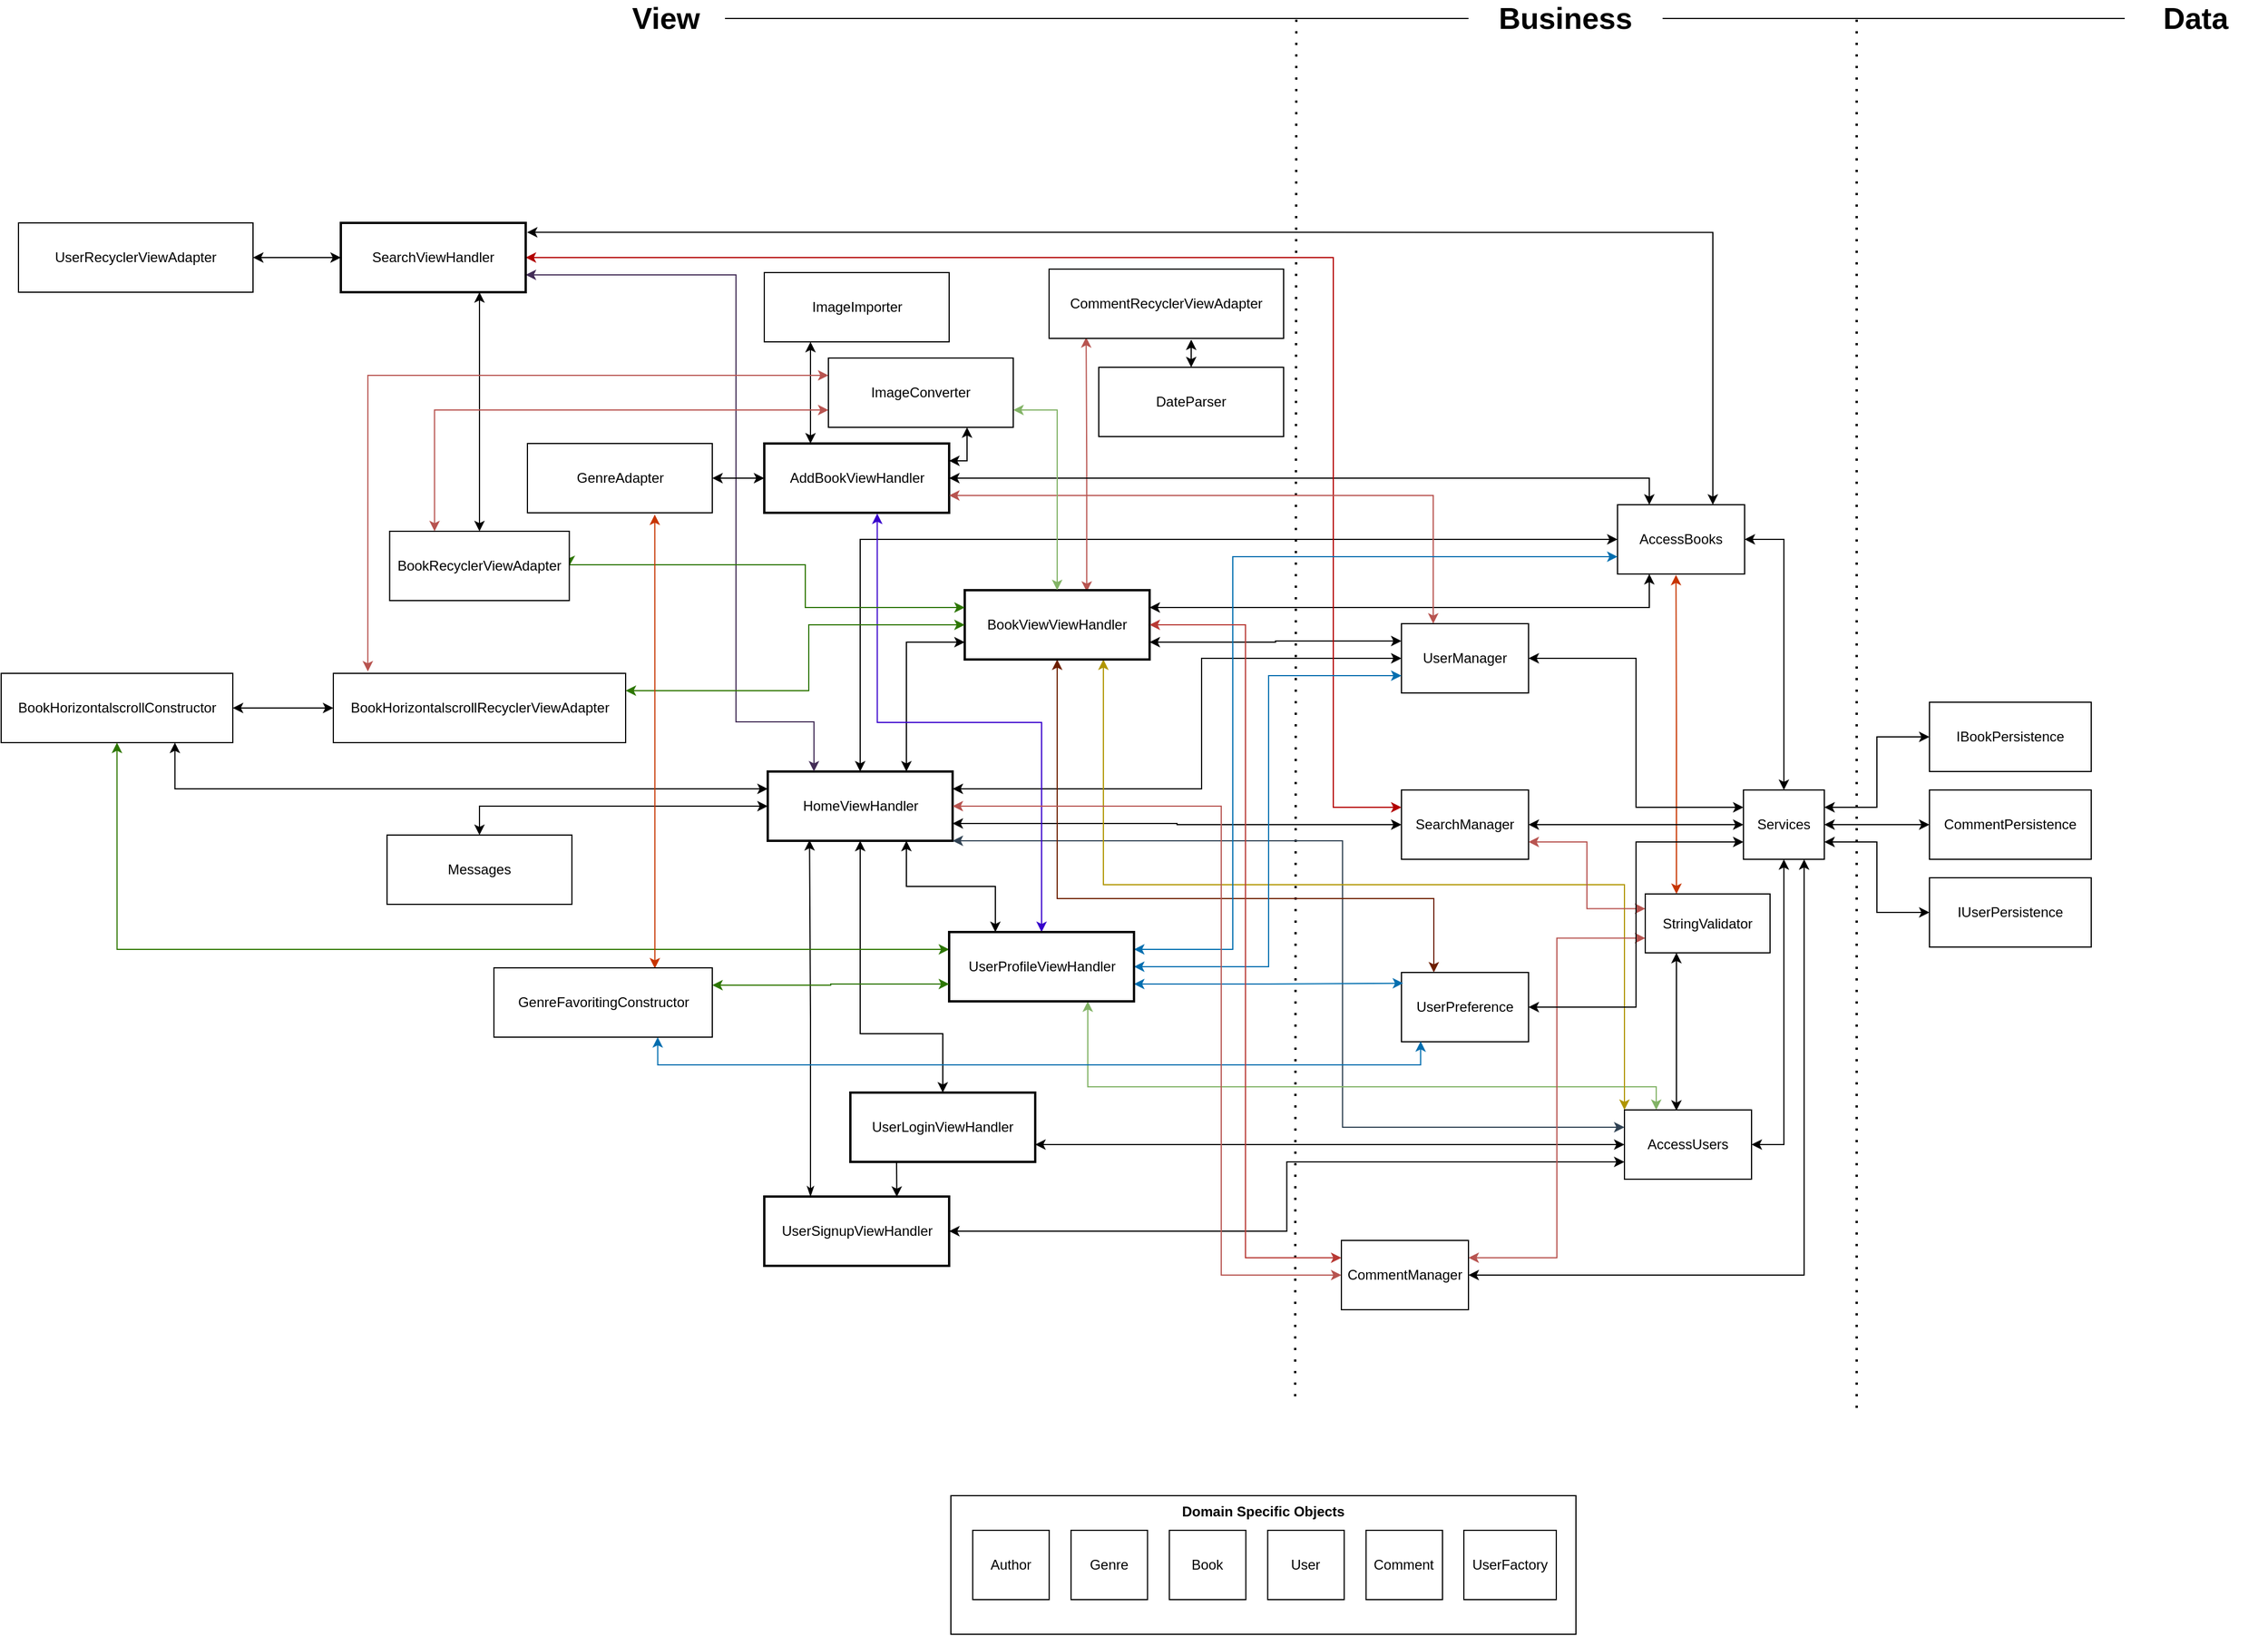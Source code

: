 <mxfile version="21.6.2" type="device">
  <diagram id="MqIDgQ8NCpXh_L1OJI1m" name="Page-1">
    <mxGraphModel dx="3015" dy="1645" grid="0" gridSize="10" guides="1" tooltips="1" connect="1" arrows="1" fold="1" page="1" pageScale="1" pageWidth="3300" pageHeight="4681" background="none" math="0" shadow="0">
      <root>
        <mxCell id="0" />
        <mxCell id="1" parent="0" />
        <mxCell id="lbsOg9TOPEjz5k66pyR5-1" value="" style="endArrow=none;dashed=1;html=1;strokeWidth=2;rounded=0;labelBackgroundColor=none;fontColor=default;dashPattern=1 4;" parent="1" edge="1">
          <mxGeometry width="50" height="50" relative="1" as="geometry">
            <mxPoint x="1192" y="1360" as="sourcePoint" />
            <mxPoint x="1193" y="166" as="targetPoint" />
          </mxGeometry>
        </mxCell>
        <mxCell id="qiq6CrHxDsBAC2VZvAe1-58" style="edgeStyle=orthogonalEdgeStyle;rounded=0;orthogonalLoop=1;jettySize=auto;html=1;exitX=1;exitY=0.25;exitDx=0;exitDy=0;entryX=0;entryY=0.5;entryDx=0;entryDy=0;startArrow=classic;startFill=1;" parent="1" source="JZSk8jQxbUaECGtO6Gmx-1" target="qiq6CrHxDsBAC2VZvAe1-27" edge="1">
          <mxGeometry relative="1" as="geometry">
            <Array as="points">
              <mxPoint x="1111" y="834" />
              <mxPoint x="1111" y="721" />
            </Array>
          </mxGeometry>
        </mxCell>
        <mxCell id="qiq6CrHxDsBAC2VZvAe1-64" style="edgeStyle=orthogonalEdgeStyle;rounded=0;orthogonalLoop=1;jettySize=auto;html=1;exitX=0.5;exitY=0;exitDx=0;exitDy=0;entryX=0;entryY=0.5;entryDx=0;entryDy=0;startArrow=classic;startFill=1;" parent="1" source="JZSk8jQxbUaECGtO6Gmx-1" target="lbsOg9TOPEjz5k66pyR5-4" edge="1">
          <mxGeometry relative="1" as="geometry" />
        </mxCell>
        <mxCell id="qiq6CrHxDsBAC2VZvAe1-69" style="edgeStyle=orthogonalEdgeStyle;rounded=0;orthogonalLoop=1;jettySize=auto;html=1;exitX=0.75;exitY=0;exitDx=0;exitDy=0;entryX=0;entryY=0.75;entryDx=0;entryDy=0;startArrow=classic;startFill=1;" parent="1" source="JZSk8jQxbUaECGtO6Gmx-1" target="lbsOg9TOPEjz5k66pyR5-38" edge="1">
          <mxGeometry relative="1" as="geometry" />
        </mxCell>
        <mxCell id="jj_-XdIDsMKRuKRaVy7d-7" style="edgeStyle=orthogonalEdgeStyle;rounded=0;orthogonalLoop=1;jettySize=auto;html=1;exitX=1;exitY=0.75;exitDx=0;exitDy=0;entryX=0;entryY=0.5;entryDx=0;entryDy=0;startArrow=classic;startFill=1;" parent="1" source="JZSk8jQxbUaECGtO6Gmx-1" target="jj_-XdIDsMKRuKRaVy7d-1" edge="1">
          <mxGeometry relative="1" as="geometry" />
        </mxCell>
        <mxCell id="Imgvfcl8-ob0l2D36YO_-25" style="edgeStyle=orthogonalEdgeStyle;rounded=0;orthogonalLoop=1;jettySize=auto;html=1;exitX=0.75;exitY=1;exitDx=0;exitDy=0;entryX=0.25;entryY=0;entryDx=0;entryDy=0;startArrow=classic;startFill=1;" parent="1" source="JZSk8jQxbUaECGtO6Gmx-1" target="qiq6CrHxDsBAC2VZvAe1-53" edge="1">
          <mxGeometry relative="1" as="geometry" />
        </mxCell>
        <mxCell id="JZSk8jQxbUaECGtO6Gmx-1" value="HomeViewHandler" style="rounded=0;whiteSpace=wrap;html=1;labelBackgroundColor=none;strokeWidth=2;" parent="1" vertex="1">
          <mxGeometry x="735.5" y="819" width="160" height="60" as="geometry" />
        </mxCell>
        <mxCell id="qiq6CrHxDsBAC2VZvAe1-44" style="edgeStyle=orthogonalEdgeStyle;rounded=0;orthogonalLoop=1;jettySize=auto;html=1;exitX=1;exitY=0.5;exitDx=0;exitDy=0;entryX=0;entryY=0.75;entryDx=0;entryDy=0;startArrow=classic;startFill=1;" parent="1" source="JZSk8jQxbUaECGtO6Gmx-2" target="lbsOg9TOPEjz5k66pyR5-3" edge="1">
          <mxGeometry relative="1" as="geometry" />
        </mxCell>
        <mxCell id="Imgvfcl8-ob0l2D36YO_-23" style="edgeStyle=orthogonalEdgeStyle;rounded=0;orthogonalLoop=1;jettySize=auto;html=1;exitX=0.25;exitY=0;exitDx=0;exitDy=0;entryX=0.226;entryY=0.99;entryDx=0;entryDy=0;entryPerimeter=0;startArrow=classicThin;startFill=1;" parent="1" source="JZSk8jQxbUaECGtO6Gmx-2" target="JZSk8jQxbUaECGtO6Gmx-1" edge="1">
          <mxGeometry relative="1" as="geometry" />
        </mxCell>
        <mxCell id="JZSk8jQxbUaECGtO6Gmx-2" value="UserSignupViewHandler" style="rounded=0;whiteSpace=wrap;html=1;labelBackgroundColor=none;strokeWidth=2;" parent="1" vertex="1">
          <mxGeometry x="732.5" y="1187" width="160" height="60" as="geometry" />
        </mxCell>
        <mxCell id="qiq6CrHxDsBAC2VZvAe1-49" style="edgeStyle=orthogonalEdgeStyle;rounded=0;orthogonalLoop=1;jettySize=auto;html=1;exitX=1;exitY=1;exitDx=0;exitDy=0;entryX=0;entryY=0.25;entryDx=0;entryDy=0;startArrow=classic;startFill=1;fillColor=#647687;strokeColor=#314354;" parent="1" source="JZSk8jQxbUaECGtO6Gmx-1" target="lbsOg9TOPEjz5k66pyR5-3" edge="1">
          <mxGeometry relative="1" as="geometry">
            <Array as="points">
              <mxPoint x="1233" y="879" />
              <mxPoint x="1233" y="1127" />
            </Array>
          </mxGeometry>
        </mxCell>
        <mxCell id="Imgvfcl8-ob0l2D36YO_-21" style="edgeStyle=orthogonalEdgeStyle;rounded=0;orthogonalLoop=1;jettySize=auto;html=1;exitX=0.25;exitY=1;exitDx=0;exitDy=0;entryX=0.717;entryY=0.004;entryDx=0;entryDy=0;entryPerimeter=0;" parent="1" source="JZSk8jQxbUaECGtO6Gmx-3" target="JZSk8jQxbUaECGtO6Gmx-2" edge="1">
          <mxGeometry relative="1" as="geometry" />
        </mxCell>
        <mxCell id="JZSk8jQxbUaECGtO6Gmx-3" value="UserLoginViewHandler" style="rounded=0;whiteSpace=wrap;html=1;labelBackgroundColor=none;strokeWidth=2;" parent="1" vertex="1">
          <mxGeometry x="807" y="1097" width="160" height="60" as="geometry" />
        </mxCell>
        <mxCell id="qiq6CrHxDsBAC2VZvAe1-3" style="edgeStyle=orthogonalEdgeStyle;rounded=0;orthogonalLoop=1;jettySize=auto;html=1;exitX=1;exitY=0.25;exitDx=0;exitDy=0;entryX=0;entryY=0.5;entryDx=0;entryDy=0;startArrow=classic;startFill=1;" parent="1" source="lbsOg9TOPEjz5k66pyR5-2" target="hhIshcvXvBTVs5BKzne--1" edge="1">
          <mxGeometry relative="1" as="geometry" />
        </mxCell>
        <mxCell id="qiq6CrHxDsBAC2VZvAe1-5" style="edgeStyle=orthogonalEdgeStyle;rounded=0;orthogonalLoop=1;jettySize=auto;html=1;exitX=1;exitY=0.75;exitDx=0;exitDy=0;entryX=0;entryY=0.5;entryDx=0;entryDy=0;startArrow=classic;startFill=1;" parent="1" source="lbsOg9TOPEjz5k66pyR5-2" target="qiq6CrHxDsBAC2VZvAe1-1" edge="1">
          <mxGeometry relative="1" as="geometry" />
        </mxCell>
        <mxCell id="qiq6CrHxDsBAC2VZvAe1-38" style="edgeStyle=orthogonalEdgeStyle;rounded=0;orthogonalLoop=1;jettySize=auto;html=1;exitX=0.5;exitY=0;exitDx=0;exitDy=0;entryX=1;entryY=0.5;entryDx=0;entryDy=0;startArrow=classic;startFill=1;" parent="1" source="lbsOg9TOPEjz5k66pyR5-2" target="lbsOg9TOPEjz5k66pyR5-4" edge="1">
          <mxGeometry relative="1" as="geometry" />
        </mxCell>
        <mxCell id="lbsOg9TOPEjz5k66pyR5-2" value="Services" style="rounded=0;whiteSpace=wrap;html=1;labelBackgroundColor=none;" parent="1" vertex="1">
          <mxGeometry x="1580" y="835" width="70" height="60" as="geometry" />
        </mxCell>
        <mxCell id="lbsOg9TOPEjz5k66pyR5-35" style="edgeStyle=orthogonalEdgeStyle;rounded=0;orthogonalLoop=1;jettySize=auto;html=1;exitX=1;exitY=0.5;exitDx=0;exitDy=0;entryX=0.5;entryY=1;entryDx=0;entryDy=0;startArrow=classic;startFill=1;labelBackgroundColor=none;fontColor=default;" parent="1" source="lbsOg9TOPEjz5k66pyR5-3" target="lbsOg9TOPEjz5k66pyR5-2" edge="1">
          <mxGeometry relative="1" as="geometry" />
        </mxCell>
        <mxCell id="o9zMVmGils4QyCJftg3V-24" style="edgeStyle=orthogonalEdgeStyle;rounded=0;orthogonalLoop=1;jettySize=auto;html=1;exitX=0.25;exitY=0;exitDx=0;exitDy=0;entryX=0.75;entryY=1;entryDx=0;entryDy=0;startArrow=classic;startFill=1;fillColor=#d5e8d4;gradientColor=#97d077;strokeColor=#82b366;" edge="1" parent="1" source="lbsOg9TOPEjz5k66pyR5-3" target="qiq6CrHxDsBAC2VZvAe1-53">
          <mxGeometry relative="1" as="geometry">
            <Array as="points">
              <mxPoint x="1505" y="1092" />
              <mxPoint x="1013" y="1092" />
            </Array>
          </mxGeometry>
        </mxCell>
        <mxCell id="o9zMVmGils4QyCJftg3V-25" style="edgeStyle=orthogonalEdgeStyle;rounded=0;orthogonalLoop=1;jettySize=auto;html=1;exitX=0;exitY=0.5;exitDx=0;exitDy=0;entryX=1;entryY=0.75;entryDx=0;entryDy=0;startArrow=classic;startFill=1;" edge="1" parent="1" source="lbsOg9TOPEjz5k66pyR5-3" target="JZSk8jQxbUaECGtO6Gmx-3">
          <mxGeometry relative="1" as="geometry" />
        </mxCell>
        <mxCell id="o9zMVmGils4QyCJftg3V-26" style="edgeStyle=orthogonalEdgeStyle;rounded=0;orthogonalLoop=1;jettySize=auto;html=1;exitX=0;exitY=0;exitDx=0;exitDy=0;entryX=0.75;entryY=1;entryDx=0;entryDy=0;startArrow=classic;startFill=1;fillColor=#e3c800;strokeColor=#B09500;" edge="1" parent="1" source="lbsOg9TOPEjz5k66pyR5-3" target="lbsOg9TOPEjz5k66pyR5-38">
          <mxGeometry relative="1" as="geometry" />
        </mxCell>
        <mxCell id="lbsOg9TOPEjz5k66pyR5-3" value="AccessUsers" style="rounded=0;whiteSpace=wrap;html=1;labelBackgroundColor=none;" parent="1" vertex="1">
          <mxGeometry x="1477" y="1112" width="110" height="60" as="geometry" />
        </mxCell>
        <mxCell id="lbsOg9TOPEjz5k66pyR5-4" value="AccessBooks" style="rounded=0;whiteSpace=wrap;html=1;labelBackgroundColor=none;" parent="1" vertex="1">
          <mxGeometry x="1471" y="588" width="110" height="60" as="geometry" />
        </mxCell>
        <mxCell id="lbsOg9TOPEjz5k66pyR5-5" value="" style="endArrow=none;dashed=1;html=1;strokeWidth=2;rounded=0;labelBackgroundColor=none;fontColor=default;dashPattern=1 4;" parent="1" edge="1">
          <mxGeometry width="50" height="50" relative="1" as="geometry">
            <mxPoint x="1678" y="1370" as="sourcePoint" />
            <mxPoint x="1678" y="164" as="targetPoint" />
          </mxGeometry>
        </mxCell>
        <mxCell id="lbsOg9TOPEjz5k66pyR5-27" value="View" style="text;html=1;strokeColor=none;fillColor=none;align=center;verticalAlign=middle;whiteSpace=wrap;rounded=0;fontStyle=1;labelBackgroundColor=none;fontSize=26;" parent="1" vertex="1">
          <mxGeometry x="595.5" y="152" width="103" height="30" as="geometry" />
        </mxCell>
        <mxCell id="Imgvfcl8-ob0l2D36YO_-30" style="edgeStyle=orthogonalEdgeStyle;rounded=0;orthogonalLoop=1;jettySize=auto;html=1;exitX=0;exitY=0.5;exitDx=0;exitDy=0;entryX=1;entryY=0.5;entryDx=0;entryDy=0;endArrow=none;endFill=0;" parent="1" source="lbsOg9TOPEjz5k66pyR5-28" target="lbsOg9TOPEjz5k66pyR5-27" edge="1">
          <mxGeometry relative="1" as="geometry" />
        </mxCell>
        <mxCell id="Imgvfcl8-ob0l2D36YO_-31" style="edgeStyle=orthogonalEdgeStyle;rounded=0;orthogonalLoop=1;jettySize=auto;html=1;exitX=1;exitY=0.5;exitDx=0;exitDy=0;entryX=0;entryY=0.5;entryDx=0;entryDy=0;endArrow=none;endFill=0;" parent="1" source="lbsOg9TOPEjz5k66pyR5-28" target="lbsOg9TOPEjz5k66pyR5-29" edge="1">
          <mxGeometry relative="1" as="geometry" />
        </mxCell>
        <mxCell id="lbsOg9TOPEjz5k66pyR5-28" value="&lt;div style=&quot;font-size: 26px;&quot;&gt;Business&lt;/div&gt;" style="text;html=1;strokeColor=none;fillColor=none;align=center;verticalAlign=middle;whiteSpace=wrap;rounded=0;fontStyle=1;labelBackgroundColor=none;fontSize=26;" parent="1" vertex="1">
          <mxGeometry x="1342" y="152" width="168" height="30" as="geometry" />
        </mxCell>
        <mxCell id="lbsOg9TOPEjz5k66pyR5-29" value="&lt;div style=&quot;font-size: 26px;&quot;&gt;Data&lt;/div&gt;" style="text;html=1;strokeColor=none;fillColor=none;align=center;verticalAlign=middle;whiteSpace=wrap;rounded=0;fontStyle=1;labelBackgroundColor=none;fontSize=26;" parent="1" vertex="1">
          <mxGeometry x="1910" y="152" width="123" height="30" as="geometry" />
        </mxCell>
        <mxCell id="qiq6CrHxDsBAC2VZvAe1-60" style="edgeStyle=orthogonalEdgeStyle;rounded=0;orthogonalLoop=1;jettySize=auto;html=1;exitX=1;exitY=0.25;exitDx=0;exitDy=0;entryX=0.25;entryY=1;entryDx=0;entryDy=0;startArrow=classic;startFill=1;" parent="1" source="lbsOg9TOPEjz5k66pyR5-38" target="lbsOg9TOPEjz5k66pyR5-4" edge="1">
          <mxGeometry relative="1" as="geometry" />
        </mxCell>
        <mxCell id="jj_-XdIDsMKRuKRaVy7d-2" style="edgeStyle=orthogonalEdgeStyle;rounded=0;orthogonalLoop=1;jettySize=auto;html=1;exitX=1;exitY=0.75;exitDx=0;exitDy=0;entryX=0;entryY=0.25;entryDx=0;entryDy=0;startArrow=classic;startFill=1;" parent="1" source="lbsOg9TOPEjz5k66pyR5-38" target="qiq6CrHxDsBAC2VZvAe1-27" edge="1">
          <mxGeometry relative="1" as="geometry" />
        </mxCell>
        <mxCell id="Imgvfcl8-ob0l2D36YO_-16" style="edgeStyle=orthogonalEdgeStyle;rounded=0;orthogonalLoop=1;jettySize=auto;html=1;exitX=0.5;exitY=1;exitDx=0;exitDy=0;startArrow=classic;startFill=1;fillColor=#a0522d;strokeColor=#6D1F00;entryX=0.25;entryY=0;entryDx=0;entryDy=0;" parent="1" source="lbsOg9TOPEjz5k66pyR5-38" target="qiq6CrHxDsBAC2VZvAe1-12" edge="1">
          <mxGeometry relative="1" as="geometry">
            <mxPoint x="1372" y="961" as="targetPoint" />
            <Array as="points">
              <mxPoint x="986" y="929" />
              <mxPoint x="1312" y="929" />
              <mxPoint x="1312" y="993" />
            </Array>
          </mxGeometry>
        </mxCell>
        <mxCell id="o9zMVmGils4QyCJftg3V-18" style="edgeStyle=orthogonalEdgeStyle;rounded=0;orthogonalLoop=1;jettySize=auto;html=1;entryX=0.158;entryY=0.983;entryDx=0;entryDy=0;entryPerimeter=0;exitX=0.66;exitY=0.022;exitDx=0;exitDy=0;exitPerimeter=0;startArrow=classic;startFill=1;fillColor=#f8cecc;gradientColor=#ea6b66;strokeColor=#b85450;" edge="1" parent="1" source="lbsOg9TOPEjz5k66pyR5-38" target="o9zMVmGils4QyCJftg3V-11">
          <mxGeometry relative="1" as="geometry">
            <mxPoint x="1014" y="660" as="sourcePoint" />
          </mxGeometry>
        </mxCell>
        <mxCell id="lbsOg9TOPEjz5k66pyR5-38" value="&lt;div&gt;BookViewViewHandler&lt;/div&gt;" style="rounded=0;whiteSpace=wrap;html=1;labelBackgroundColor=none;strokeWidth=2;" parent="1" vertex="1">
          <mxGeometry x="906" y="662" width="160" height="60" as="geometry" />
        </mxCell>
        <mxCell id="tTDyOO91odfqqvDkpYd4-8" value="" style="endArrow=classic;startArrow=classic;html=1;rounded=0;entryX=0.5;entryY=1;entryDx=0;entryDy=0;labelBackgroundColor=none;fontColor=default;exitX=0.5;exitY=0;exitDx=0;exitDy=0;edgeStyle=orthogonalEdgeStyle;" parent="1" source="JZSk8jQxbUaECGtO6Gmx-3" target="JZSk8jQxbUaECGtO6Gmx-1" edge="1">
          <mxGeometry width="50" height="50" relative="1" as="geometry">
            <mxPoint x="814.5" y="886" as="sourcePoint" />
            <mxPoint x="864.5" y="836" as="targetPoint" />
            <Array as="points">
              <mxPoint x="887" y="1046" />
              <mxPoint x="816" y="1046" />
            </Array>
          </mxGeometry>
        </mxCell>
        <mxCell id="WUn-hIbL3q6zuQ2q0h_r-3" style="edgeStyle=orthogonalEdgeStyle;rounded=0;orthogonalLoop=1;jettySize=auto;html=1;exitX=0.25;exitY=1;exitDx=0;exitDy=0;entryX=0.409;entryY=0.011;entryDx=0;entryDy=0;entryPerimeter=0;startArrow=classic;startFill=1;" parent="1" source="4mLXpMZkuNNXfdG0PMZd-1" target="lbsOg9TOPEjz5k66pyR5-3" edge="1">
          <mxGeometry relative="1" as="geometry" />
        </mxCell>
        <mxCell id="WUn-hIbL3q6zuQ2q0h_r-4" style="edgeStyle=orthogonalEdgeStyle;rounded=0;orthogonalLoop=1;jettySize=auto;html=1;exitX=0.25;exitY=0;exitDx=0;exitDy=0;entryX=0.46;entryY=1.012;entryDx=0;entryDy=0;entryPerimeter=0;startArrow=classic;startFill=1;fillColor=#fa6800;strokeColor=#C73500;" parent="1" source="4mLXpMZkuNNXfdG0PMZd-1" target="lbsOg9TOPEjz5k66pyR5-4" edge="1">
          <mxGeometry relative="1" as="geometry" />
        </mxCell>
        <mxCell id="o9zMVmGils4QyCJftg3V-19" style="edgeStyle=orthogonalEdgeStyle;rounded=0;orthogonalLoop=1;jettySize=auto;html=1;exitX=0;exitY=0.75;exitDx=0;exitDy=0;entryX=1;entryY=0.25;entryDx=0;entryDy=0;fillColor=#f8cecc;gradientColor=#ea6b66;strokeColor=#b85450;startArrow=classic;startFill=1;" edge="1" parent="1" source="4mLXpMZkuNNXfdG0PMZd-1" target="o9zMVmGils4QyCJftg3V-1">
          <mxGeometry relative="1" as="geometry" />
        </mxCell>
        <mxCell id="o9zMVmGils4QyCJftg3V-20" style="edgeStyle=orthogonalEdgeStyle;rounded=0;orthogonalLoop=1;jettySize=auto;html=1;exitX=0;exitY=0.25;exitDx=0;exitDy=0;entryX=1;entryY=0.75;entryDx=0;entryDy=0;fillColor=#f8cecc;gradientColor=#ea6b66;strokeColor=#b85450;startArrow=classic;startFill=1;" edge="1" parent="1" source="4mLXpMZkuNNXfdG0PMZd-1" target="jj_-XdIDsMKRuKRaVy7d-1">
          <mxGeometry relative="1" as="geometry" />
        </mxCell>
        <mxCell id="4mLXpMZkuNNXfdG0PMZd-1" value="StringValidator" style="rounded=0;whiteSpace=wrap;html=1;" parent="1" vertex="1">
          <mxGeometry x="1495" y="925" width="108" height="51" as="geometry" />
        </mxCell>
        <mxCell id="hhIshcvXvBTVs5BKzne--1" value="IBookPersistence" style="rounded=0;whiteSpace=wrap;html=1;labelBackgroundColor=none;" parent="1" vertex="1">
          <mxGeometry x="1741" y="759" width="140" height="60" as="geometry" />
        </mxCell>
        <mxCell id="qiq6CrHxDsBAC2VZvAe1-1" value="IUserPersistence" style="rounded=0;whiteSpace=wrap;html=1;labelBackgroundColor=none;" parent="1" vertex="1">
          <mxGeometry x="1741" y="911" width="140" height="60" as="geometry" />
        </mxCell>
        <mxCell id="qiq6CrHxDsBAC2VZvAe1-14" style="edgeStyle=orthogonalEdgeStyle;rounded=0;orthogonalLoop=1;jettySize=auto;html=1;exitX=1;exitY=0.5;exitDx=0;exitDy=0;entryX=0;entryY=0.75;entryDx=0;entryDy=0;startArrow=classic;startFill=1;" parent="1" source="qiq6CrHxDsBAC2VZvAe1-12" target="lbsOg9TOPEjz5k66pyR5-2" edge="1">
          <mxGeometry relative="1" as="geometry" />
        </mxCell>
        <mxCell id="qiq6CrHxDsBAC2VZvAe1-12" value="UserPreference" style="rounded=0;whiteSpace=wrap;html=1;labelBackgroundColor=none;" parent="1" vertex="1">
          <mxGeometry x="1284" y="993" width="110" height="60" as="geometry" />
        </mxCell>
        <mxCell id="qiq6CrHxDsBAC2VZvAe1-54" style="edgeStyle=orthogonalEdgeStyle;rounded=0;orthogonalLoop=1;jettySize=auto;html=1;exitX=1;exitY=0.5;exitDx=0;exitDy=0;entryX=0.25;entryY=0;entryDx=0;entryDy=0;startArrow=classic;startFill=1;" parent="1" source="qiq6CrHxDsBAC2VZvAe1-18" target="lbsOg9TOPEjz5k66pyR5-4" edge="1">
          <mxGeometry relative="1" as="geometry" />
        </mxCell>
        <mxCell id="Imgvfcl8-ob0l2D36YO_-26" style="edgeStyle=orthogonalEdgeStyle;rounded=0;orthogonalLoop=1;jettySize=auto;html=1;exitX=0.611;exitY=1.011;exitDx=0;exitDy=0;entryX=0.5;entryY=0;entryDx=0;entryDy=0;fillColor=#6a00ff;strokeColor=#3700CC;startArrow=classic;startFill=1;exitPerimeter=0;" parent="1" source="qiq6CrHxDsBAC2VZvAe1-18" target="qiq6CrHxDsBAC2VZvAe1-53" edge="1">
          <mxGeometry relative="1" as="geometry" />
        </mxCell>
        <mxCell id="qiq6CrHxDsBAC2VZvAe1-18" value="AddBookViewHandler" style="rounded=0;whiteSpace=wrap;html=1;labelBackgroundColor=none;strokeWidth=2;" parent="1" vertex="1">
          <mxGeometry x="732.5" y="535" width="160" height="60" as="geometry" />
        </mxCell>
        <mxCell id="jj_-XdIDsMKRuKRaVy7d-8" style="edgeStyle=orthogonalEdgeStyle;rounded=0;orthogonalLoop=1;jettySize=auto;html=1;exitX=1.007;exitY=0.136;exitDx=0;exitDy=0;entryX=0.75;entryY=0;entryDx=0;entryDy=0;startArrow=classic;startFill=1;exitPerimeter=0;" parent="1" source="qiq6CrHxDsBAC2VZvAe1-23" target="lbsOg9TOPEjz5k66pyR5-4" edge="1">
          <mxGeometry relative="1" as="geometry" />
        </mxCell>
        <mxCell id="jj_-XdIDsMKRuKRaVy7d-28" style="edgeStyle=orthogonalEdgeStyle;rounded=0;orthogonalLoop=1;jettySize=auto;html=1;exitX=0.75;exitY=1;exitDx=0;exitDy=0;entryX=0.5;entryY=0;entryDx=0;entryDy=0;startArrow=classic;startFill=1;" parent="1" source="qiq6CrHxDsBAC2VZvAe1-23" target="jj_-XdIDsMKRuKRaVy7d-15" edge="1">
          <mxGeometry relative="1" as="geometry" />
        </mxCell>
        <mxCell id="Imgvfcl8-ob0l2D36YO_-18" style="edgeStyle=orthogonalEdgeStyle;rounded=0;orthogonalLoop=1;jettySize=auto;html=1;exitX=1;exitY=0.5;exitDx=0;exitDy=0;fillColor=#e51400;strokeColor=#B20000;startArrow=classic;startFill=1;entryX=0;entryY=0.25;entryDx=0;entryDy=0;" parent="1" source="qiq6CrHxDsBAC2VZvAe1-23" target="jj_-XdIDsMKRuKRaVy7d-1" edge="1">
          <mxGeometry relative="1" as="geometry">
            <mxPoint x="1336" y="800" as="targetPoint" />
            <Array as="points">
              <mxPoint x="1225" y="374" />
              <mxPoint x="1225" y="850" />
            </Array>
          </mxGeometry>
        </mxCell>
        <mxCell id="Imgvfcl8-ob0l2D36YO_-24" style="edgeStyle=orthogonalEdgeStyle;rounded=0;orthogonalLoop=1;jettySize=auto;html=1;exitX=1;exitY=0.75;exitDx=0;exitDy=0;entryX=0.25;entryY=0;entryDx=0;entryDy=0;fillColor=#76608a;strokeColor=#432D57;startArrow=classic;startFill=1;" parent="1" source="qiq6CrHxDsBAC2VZvAe1-23" target="JZSk8jQxbUaECGtO6Gmx-1" edge="1">
          <mxGeometry relative="1" as="geometry">
            <Array as="points">
              <mxPoint x="708" y="389" />
              <mxPoint x="708" y="776" />
              <mxPoint x="776" y="776" />
            </Array>
          </mxGeometry>
        </mxCell>
        <mxCell id="qiq6CrHxDsBAC2VZvAe1-23" value="SearchViewHandler" style="rounded=0;whiteSpace=wrap;html=1;labelBackgroundColor=none;strokeWidth=2;" parent="1" vertex="1">
          <mxGeometry x="366" y="344" width="160" height="60" as="geometry" />
        </mxCell>
        <mxCell id="qiq6CrHxDsBAC2VZvAe1-37" style="edgeStyle=orthogonalEdgeStyle;rounded=0;orthogonalLoop=1;jettySize=auto;html=1;exitX=1;exitY=0.5;exitDx=0;exitDy=0;entryX=0;entryY=0.25;entryDx=0;entryDy=0;startArrow=classic;startFill=1;" parent="1" source="qiq6CrHxDsBAC2VZvAe1-27" target="lbsOg9TOPEjz5k66pyR5-2" edge="1">
          <mxGeometry relative="1" as="geometry" />
        </mxCell>
        <mxCell id="o9zMVmGils4QyCJftg3V-21" style="edgeStyle=orthogonalEdgeStyle;rounded=0;orthogonalLoop=1;jettySize=auto;html=1;exitX=0.25;exitY=0;exitDx=0;exitDy=0;entryX=1;entryY=0.75;entryDx=0;entryDy=0;startArrow=classic;startFill=1;fillColor=#f8cecc;gradientColor=#ea6b66;strokeColor=#b85450;" edge="1" parent="1" source="qiq6CrHxDsBAC2VZvAe1-27" target="qiq6CrHxDsBAC2VZvAe1-18">
          <mxGeometry relative="1" as="geometry" />
        </mxCell>
        <mxCell id="qiq6CrHxDsBAC2VZvAe1-27" value="UserManager" style="rounded=0;whiteSpace=wrap;html=1;labelBackgroundColor=none;" parent="1" vertex="1">
          <mxGeometry x="1284" y="691" width="110" height="60" as="geometry" />
        </mxCell>
        <mxCell id="jj_-XdIDsMKRuKRaVy7d-31" style="edgeStyle=orthogonalEdgeStyle;rounded=0;orthogonalLoop=1;jettySize=auto;html=1;exitX=1;exitY=0.25;exitDx=0;exitDy=0;entryX=0;entryY=0.75;entryDx=0;entryDy=0;fillColor=#1ba1e2;strokeColor=#006EAF;startArrow=classic;startFill=1;" parent="1" source="qiq6CrHxDsBAC2VZvAe1-53" target="lbsOg9TOPEjz5k66pyR5-4" edge="1">
          <mxGeometry relative="1" as="geometry">
            <Array as="points">
              <mxPoint x="1138" y="973" />
              <mxPoint x="1138" y="633" />
            </Array>
          </mxGeometry>
        </mxCell>
        <mxCell id="jj_-XdIDsMKRuKRaVy7d-33" style="edgeStyle=orthogonalEdgeStyle;rounded=0;orthogonalLoop=1;jettySize=auto;html=1;exitX=1;exitY=0.5;exitDx=0;exitDy=0;entryX=0;entryY=0.75;entryDx=0;entryDy=0;fillColor=#1ba1e2;strokeColor=#006EAF;startArrow=classic;startFill=1;" parent="1" source="qiq6CrHxDsBAC2VZvAe1-53" target="qiq6CrHxDsBAC2VZvAe1-27" edge="1">
          <mxGeometry relative="1" as="geometry">
            <Array as="points">
              <mxPoint x="1169" y="988" />
              <mxPoint x="1169" y="736" />
            </Array>
          </mxGeometry>
        </mxCell>
        <mxCell id="jj_-XdIDsMKRuKRaVy7d-34" style="edgeStyle=orthogonalEdgeStyle;rounded=0;orthogonalLoop=1;jettySize=auto;html=1;exitX=1;exitY=0.75;exitDx=0;exitDy=0;entryX=0.013;entryY=0.155;entryDx=0;entryDy=0;fillColor=#1ba1e2;strokeColor=#006EAF;startArrow=classic;startFill=1;entryPerimeter=0;" parent="1" source="qiq6CrHxDsBAC2VZvAe1-53" target="qiq6CrHxDsBAC2VZvAe1-12" edge="1">
          <mxGeometry relative="1" as="geometry" />
        </mxCell>
        <mxCell id="jj_-XdIDsMKRuKRaVy7d-38" style="edgeStyle=orthogonalEdgeStyle;rounded=0;orthogonalLoop=1;jettySize=auto;html=1;exitX=0;exitY=0.25;exitDx=0;exitDy=0;entryX=0.5;entryY=1;entryDx=0;entryDy=0;startArrow=classic;startFill=1;fillColor=#60a917;strokeColor=#2D7600;" parent="1" source="qiq6CrHxDsBAC2VZvAe1-53" target="jj_-XdIDsMKRuKRaVy7d-9" edge="1">
          <mxGeometry relative="1" as="geometry" />
        </mxCell>
        <mxCell id="qiq6CrHxDsBAC2VZvAe1-53" value="&lt;div&gt;UserProfileViewHandler&lt;/div&gt;" style="rounded=0;whiteSpace=wrap;html=1;labelBackgroundColor=none;strokeWidth=2;" parent="1" vertex="1">
          <mxGeometry x="892.5" y="958" width="160" height="60" as="geometry" />
        </mxCell>
        <mxCell id="jj_-XdIDsMKRuKRaVy7d-3" style="edgeStyle=orthogonalEdgeStyle;rounded=0;orthogonalLoop=1;jettySize=auto;html=1;exitX=1;exitY=0.5;exitDx=0;exitDy=0;entryX=0;entryY=0.5;entryDx=0;entryDy=0;startArrow=classic;startFill=1;" parent="1" source="jj_-XdIDsMKRuKRaVy7d-1" target="lbsOg9TOPEjz5k66pyR5-2" edge="1">
          <mxGeometry relative="1" as="geometry" />
        </mxCell>
        <mxCell id="jj_-XdIDsMKRuKRaVy7d-1" value="SearchManager" style="rounded=0;whiteSpace=wrap;html=1;labelBackgroundColor=none;" parent="1" vertex="1">
          <mxGeometry x="1284" y="835" width="110" height="60" as="geometry" />
        </mxCell>
        <mxCell id="jj_-XdIDsMKRuKRaVy7d-24" style="edgeStyle=orthogonalEdgeStyle;rounded=0;orthogonalLoop=1;jettySize=auto;html=1;exitX=1;exitY=0.5;exitDx=0;exitDy=0;entryX=0;entryY=0.5;entryDx=0;entryDy=0;startArrow=classic;startFill=1;" parent="1" source="jj_-XdIDsMKRuKRaVy7d-9" target="jj_-XdIDsMKRuKRaVy7d-14" edge="1">
          <mxGeometry relative="1" as="geometry" />
        </mxCell>
        <mxCell id="jj_-XdIDsMKRuKRaVy7d-25" style="edgeStyle=orthogonalEdgeStyle;rounded=0;orthogonalLoop=1;jettySize=auto;html=1;exitX=0.75;exitY=1;exitDx=0;exitDy=0;entryX=0;entryY=0.25;entryDx=0;entryDy=0;startArrow=classic;startFill=1;" parent="1" source="jj_-XdIDsMKRuKRaVy7d-9" target="JZSk8jQxbUaECGtO6Gmx-1" edge="1">
          <mxGeometry relative="1" as="geometry" />
        </mxCell>
        <mxCell id="jj_-XdIDsMKRuKRaVy7d-9" value="BookHorizontalscrollConstructor" style="rounded=0;whiteSpace=wrap;html=1;labelBackgroundColor=none;" parent="1" vertex="1">
          <mxGeometry x="72" y="734" width="200.5" height="60" as="geometry" />
        </mxCell>
        <mxCell id="Imgvfcl8-ob0l2D36YO_-10" style="edgeStyle=orthogonalEdgeStyle;rounded=0;orthogonalLoop=1;jettySize=auto;html=1;exitX=0.25;exitY=1;exitDx=0;exitDy=0;entryX=0.25;entryY=0;entryDx=0;entryDy=0;startArrow=classic;startFill=1;" parent="1" source="jj_-XdIDsMKRuKRaVy7d-11" target="qiq6CrHxDsBAC2VZvAe1-18" edge="1">
          <mxGeometry relative="1" as="geometry" />
        </mxCell>
        <mxCell id="jj_-XdIDsMKRuKRaVy7d-11" value="&lt;div&gt;ImageImporter&lt;/div&gt;" style="rounded=0;whiteSpace=wrap;html=1;labelBackgroundColor=none;" parent="1" vertex="1">
          <mxGeometry x="732.5" y="387" width="160" height="60" as="geometry" />
        </mxCell>
        <mxCell id="jj_-XdIDsMKRuKRaVy7d-27" style="edgeStyle=orthogonalEdgeStyle;rounded=0;orthogonalLoop=1;jettySize=auto;html=1;exitX=0.5;exitY=0;exitDx=0;exitDy=0;entryX=0;entryY=0.5;entryDx=0;entryDy=0;startArrow=classic;startFill=1;" parent="1" source="jj_-XdIDsMKRuKRaVy7d-12" target="JZSk8jQxbUaECGtO6Gmx-1" edge="1">
          <mxGeometry relative="1" as="geometry" />
        </mxCell>
        <mxCell id="jj_-XdIDsMKRuKRaVy7d-12" value="&lt;div&gt;Messages&lt;/div&gt;" style="rounded=0;whiteSpace=wrap;html=1;labelBackgroundColor=none;" parent="1" vertex="1">
          <mxGeometry x="406" y="874" width="160" height="60" as="geometry" />
        </mxCell>
        <mxCell id="Imgvfcl8-ob0l2D36YO_-4" style="edgeStyle=orthogonalEdgeStyle;rounded=0;orthogonalLoop=1;jettySize=auto;html=1;exitX=1;exitY=0.5;exitDx=0;exitDy=0;entryX=0;entryY=0.5;entryDx=0;entryDy=0;startArrow=classic;startFill=1;" parent="1" source="jj_-XdIDsMKRuKRaVy7d-13" target="qiq6CrHxDsBAC2VZvAe1-18" edge="1">
          <mxGeometry relative="1" as="geometry" />
        </mxCell>
        <mxCell id="jj_-XdIDsMKRuKRaVy7d-13" value="&lt;div&gt;GenreAdapter&lt;/div&gt;" style="rounded=0;whiteSpace=wrap;html=1;labelBackgroundColor=none;" parent="1" vertex="1">
          <mxGeometry x="527.5" y="535" width="160" height="60" as="geometry" />
        </mxCell>
        <mxCell id="jj_-XdIDsMKRuKRaVy7d-18" style="edgeStyle=orthogonalEdgeStyle;rounded=0;orthogonalLoop=1;jettySize=auto;html=1;exitX=1;exitY=0.25;exitDx=0;exitDy=0;entryX=0;entryY=0.5;entryDx=0;entryDy=0;startArrow=classic;startFill=1;fillColor=#60a917;strokeColor=#2D7600;" parent="1" source="jj_-XdIDsMKRuKRaVy7d-14" target="lbsOg9TOPEjz5k66pyR5-38" edge="1">
          <mxGeometry relative="1" as="geometry">
            <Array as="points">
              <mxPoint x="771" y="749" />
              <mxPoint x="771" y="692" />
            </Array>
          </mxGeometry>
        </mxCell>
        <mxCell id="jj_-XdIDsMKRuKRaVy7d-14" value="BookHorizontalscrollRecyclerViewAdapter" style="rounded=0;whiteSpace=wrap;html=1;labelBackgroundColor=none;" parent="1" vertex="1">
          <mxGeometry x="359.5" y="734" width="253" height="60" as="geometry" />
        </mxCell>
        <mxCell id="jj_-XdIDsMKRuKRaVy7d-19" style="edgeStyle=orthogonalEdgeStyle;rounded=0;orthogonalLoop=1;jettySize=auto;html=1;entryX=0;entryY=0.25;entryDx=0;entryDy=0;startArrow=classic;startFill=1;fillColor=#60a917;strokeColor=#2D7600;exitX=1;exitY=0.5;exitDx=0;exitDy=0;" parent="1" source="jj_-XdIDsMKRuKRaVy7d-15" target="lbsOg9TOPEjz5k66pyR5-38" edge="1">
          <mxGeometry relative="1" as="geometry">
            <mxPoint x="784.846" y="639.923" as="targetPoint" />
            <Array as="points">
              <mxPoint x="768" y="640" />
              <mxPoint x="768" y="677" />
            </Array>
            <mxPoint x="578" y="640" as="sourcePoint" />
          </mxGeometry>
        </mxCell>
        <mxCell id="jj_-XdIDsMKRuKRaVy7d-15" value="&lt;div&gt;BookRecyclerViewAdapter&lt;/div&gt;" style="rounded=0;whiteSpace=wrap;html=1;labelBackgroundColor=none;" parent="1" vertex="1">
          <mxGeometry x="408.25" y="611" width="155.5" height="60" as="geometry" />
        </mxCell>
        <mxCell id="jj_-XdIDsMKRuKRaVy7d-39" style="edgeStyle=orthogonalEdgeStyle;rounded=0;orthogonalLoop=1;jettySize=auto;html=1;exitX=1;exitY=0.25;exitDx=0;exitDy=0;entryX=0;entryY=0.75;entryDx=0;entryDy=0;startArrow=classic;startFill=1;fillColor=#60a917;strokeColor=#2D7600;" parent="1" source="jj_-XdIDsMKRuKRaVy7d-36" target="qiq6CrHxDsBAC2VZvAe1-53" edge="1">
          <mxGeometry relative="1" as="geometry" />
        </mxCell>
        <mxCell id="jj_-XdIDsMKRuKRaVy7d-42" style="edgeStyle=orthogonalEdgeStyle;rounded=0;orthogonalLoop=1;jettySize=auto;html=1;exitX=0.75;exitY=1;exitDx=0;exitDy=0;entryX=0.151;entryY=0.993;entryDx=0;entryDy=0;fillColor=#1ba1e2;strokeColor=#006EAF;startArrow=classic;startFill=1;entryPerimeter=0;" parent="1" source="jj_-XdIDsMKRuKRaVy7d-36" target="qiq6CrHxDsBAC2VZvAe1-12" edge="1">
          <mxGeometry relative="1" as="geometry" />
        </mxCell>
        <mxCell id="jj_-XdIDsMKRuKRaVy7d-43" style="edgeStyle=orthogonalEdgeStyle;rounded=0;orthogonalLoop=1;jettySize=auto;html=1;exitX=0.737;exitY=0.008;exitDx=0;exitDy=0;entryX=0.689;entryY=1.026;entryDx=0;entryDy=0;exitPerimeter=0;startArrow=classic;startFill=1;fillColor=#fa6800;strokeColor=#C73500;entryPerimeter=0;" parent="1" source="jj_-XdIDsMKRuKRaVy7d-36" target="jj_-XdIDsMKRuKRaVy7d-13" edge="1">
          <mxGeometry relative="1" as="geometry" />
        </mxCell>
        <mxCell id="jj_-XdIDsMKRuKRaVy7d-36" value="GenreFavoritingConstructor" style="rounded=0;whiteSpace=wrap;html=1;labelBackgroundColor=none;" parent="1" vertex="1">
          <mxGeometry x="498.5" y="989" width="189" height="60" as="geometry" />
        </mxCell>
        <mxCell id="Imgvfcl8-ob0l2D36YO_-7" style="edgeStyle=orthogonalEdgeStyle;rounded=0;orthogonalLoop=1;jettySize=auto;html=1;exitX=1;exitY=0.75;exitDx=0;exitDy=0;entryX=0.5;entryY=0;entryDx=0;entryDy=0;startArrow=classic;startFill=1;fillColor=#d5e8d4;strokeColor=#82b366;" parent="1" source="Imgvfcl8-ob0l2D36YO_-1" target="lbsOg9TOPEjz5k66pyR5-38" edge="1">
          <mxGeometry relative="1" as="geometry" />
        </mxCell>
        <mxCell id="Imgvfcl8-ob0l2D36YO_-11" style="edgeStyle=orthogonalEdgeStyle;rounded=0;orthogonalLoop=1;jettySize=auto;html=1;exitX=1;exitY=0.25;exitDx=0;exitDy=0;entryX=0.75;entryY=1;entryDx=0;entryDy=0;startArrow=classic;startFill=1;" parent="1" source="qiq6CrHxDsBAC2VZvAe1-18" target="Imgvfcl8-ob0l2D36YO_-1" edge="1">
          <mxGeometry relative="1" as="geometry" />
        </mxCell>
        <mxCell id="Imgvfcl8-ob0l2D36YO_-12" style="edgeStyle=orthogonalEdgeStyle;rounded=0;orthogonalLoop=1;jettySize=auto;html=1;exitX=0;exitY=0.25;exitDx=0;exitDy=0;entryX=0.118;entryY=-0.028;entryDx=0;entryDy=0;entryPerimeter=0;fillColor=#f8cecc;strokeColor=#b85450;startArrow=classic;startFill=1;" parent="1" source="Imgvfcl8-ob0l2D36YO_-1" target="jj_-XdIDsMKRuKRaVy7d-14" edge="1">
          <mxGeometry relative="1" as="geometry" />
        </mxCell>
        <mxCell id="Imgvfcl8-ob0l2D36YO_-13" style="edgeStyle=orthogonalEdgeStyle;rounded=0;orthogonalLoop=1;jettySize=auto;html=1;exitX=0;exitY=0.75;exitDx=0;exitDy=0;entryX=0.25;entryY=0;entryDx=0;entryDy=0;fillColor=#f8cecc;strokeColor=#b85450;startArrow=classic;startFill=1;" parent="1" source="Imgvfcl8-ob0l2D36YO_-1" target="jj_-XdIDsMKRuKRaVy7d-15" edge="1">
          <mxGeometry relative="1" as="geometry" />
        </mxCell>
        <mxCell id="Imgvfcl8-ob0l2D36YO_-1" value="&lt;div&gt;ImageConverter&lt;/div&gt;" style="rounded=0;whiteSpace=wrap;html=1;labelBackgroundColor=none;" parent="1" vertex="1">
          <mxGeometry x="788" y="461" width="160" height="60" as="geometry" />
        </mxCell>
        <mxCell id="o9zMVmGils4QyCJftg3V-2" style="edgeStyle=orthogonalEdgeStyle;rounded=0;orthogonalLoop=1;jettySize=auto;html=1;exitX=1;exitY=0.5;exitDx=0;exitDy=0;entryX=0.75;entryY=1;entryDx=0;entryDy=0;startArrow=classic;startFill=1;" edge="1" parent="1" source="o9zMVmGils4QyCJftg3V-1" target="lbsOg9TOPEjz5k66pyR5-2">
          <mxGeometry relative="1" as="geometry" />
        </mxCell>
        <mxCell id="o9zMVmGils4QyCJftg3V-7" style="edgeStyle=orthogonalEdgeStyle;rounded=0;orthogonalLoop=1;jettySize=auto;html=1;exitX=0;exitY=0.25;exitDx=0;exitDy=0;entryX=1;entryY=0.5;entryDx=0;entryDy=0;fillColor=#f8cecc;strokeColor=#B83A35;startArrow=classic;startFill=1;gradientColor=#ea6b66;" edge="1" parent="1" source="o9zMVmGils4QyCJftg3V-1" target="lbsOg9TOPEjz5k66pyR5-38">
          <mxGeometry relative="1" as="geometry" />
        </mxCell>
        <mxCell id="o9zMVmGils4QyCJftg3V-8" style="edgeStyle=orthogonalEdgeStyle;rounded=0;orthogonalLoop=1;jettySize=auto;html=1;exitX=0;exitY=0.5;exitDx=0;exitDy=0;entryX=1;entryY=0.5;entryDx=0;entryDy=0;fillColor=#f8cecc;gradientColor=#ea6b66;strokeColor=#b85450;startArrow=classic;startFill=1;" edge="1" parent="1" source="o9zMVmGils4QyCJftg3V-1" target="JZSk8jQxbUaECGtO6Gmx-1">
          <mxGeometry relative="1" as="geometry">
            <Array as="points">
              <mxPoint x="1128" y="1255" />
              <mxPoint x="1128" y="849" />
            </Array>
          </mxGeometry>
        </mxCell>
        <mxCell id="o9zMVmGils4QyCJftg3V-1" value="CommentManager" style="rounded=0;whiteSpace=wrap;html=1;labelBackgroundColor=none;" vertex="1" parent="1">
          <mxGeometry x="1232" y="1225" width="110" height="60" as="geometry" />
        </mxCell>
        <mxCell id="o9zMVmGils4QyCJftg3V-6" style="edgeStyle=orthogonalEdgeStyle;rounded=0;orthogonalLoop=1;jettySize=auto;html=1;exitX=0;exitY=0.5;exitDx=0;exitDy=0;entryX=1;entryY=0.5;entryDx=0;entryDy=0;startArrow=classic;startFill=1;" edge="1" parent="1" source="o9zMVmGils4QyCJftg3V-5" target="lbsOg9TOPEjz5k66pyR5-2">
          <mxGeometry relative="1" as="geometry" />
        </mxCell>
        <mxCell id="o9zMVmGils4QyCJftg3V-5" value="CommentPersistence" style="rounded=0;whiteSpace=wrap;html=1;labelBackgroundColor=none;" vertex="1" parent="1">
          <mxGeometry x="1741" y="835" width="140" height="60" as="geometry" />
        </mxCell>
        <mxCell id="o9zMVmGils4QyCJftg3V-17" style="edgeStyle=orthogonalEdgeStyle;rounded=0;orthogonalLoop=1;jettySize=auto;html=1;exitX=0.5;exitY=0;exitDx=0;exitDy=0;entryX=0.606;entryY=1.017;entryDx=0;entryDy=0;entryPerimeter=0;startArrow=classic;startFill=1;" edge="1" parent="1" source="o9zMVmGils4QyCJftg3V-10" target="o9zMVmGils4QyCJftg3V-11">
          <mxGeometry relative="1" as="geometry" />
        </mxCell>
        <mxCell id="o9zMVmGils4QyCJftg3V-10" value="&lt;div&gt;DateParser&lt;/div&gt;" style="rounded=0;whiteSpace=wrap;html=1;labelBackgroundColor=none;" vertex="1" parent="1">
          <mxGeometry x="1022" y="469" width="160" height="60" as="geometry" />
        </mxCell>
        <mxCell id="o9zMVmGils4QyCJftg3V-11" value="CommentRecyclerViewAdapter" style="rounded=0;whiteSpace=wrap;html=1;labelBackgroundColor=none;" vertex="1" parent="1">
          <mxGeometry x="979" y="384" width="203" height="60" as="geometry" />
        </mxCell>
        <mxCell id="o9zMVmGils4QyCJftg3V-15" style="edgeStyle=orthogonalEdgeStyle;rounded=0;orthogonalLoop=1;jettySize=auto;html=1;exitX=1;exitY=0.5;exitDx=0;exitDy=0;entryX=0;entryY=0.5;entryDx=0;entryDy=0;startArrow=classic;startFill=1;" edge="1" parent="1" source="o9zMVmGils4QyCJftg3V-13" target="qiq6CrHxDsBAC2VZvAe1-23">
          <mxGeometry relative="1" as="geometry" />
        </mxCell>
        <mxCell id="o9zMVmGils4QyCJftg3V-13" value="UserRecyclerViewAdapter" style="rounded=0;whiteSpace=wrap;html=1;labelBackgroundColor=none;" vertex="1" parent="1">
          <mxGeometry x="87" y="344" width="203" height="60" as="geometry" />
        </mxCell>
        <mxCell id="o9zMVmGils4QyCJftg3V-23" value="" style="group" vertex="1" connectable="0" parent="1">
          <mxGeometry x="894" y="1446" width="541" height="120" as="geometry" />
        </mxCell>
        <mxCell id="lbsOg9TOPEjz5k66pyR5-30" value="" style="group;labelBackgroundColor=none;rounded=0;" parent="o9zMVmGils4QyCJftg3V-23" connectable="0" vertex="1">
          <mxGeometry width="541" height="120" as="geometry" />
        </mxCell>
        <mxCell id="lbsOg9TOPEjz5k66pyR5-25" value="&lt;b&gt;Domain Specific Objects&lt;/b&gt;" style="rounded=0;whiteSpace=wrap;html=1;verticalAlign=top;labelBackgroundColor=none;" parent="lbsOg9TOPEjz5k66pyR5-30" vertex="1">
          <mxGeometry width="541" height="120" as="geometry" />
        </mxCell>
        <mxCell id="lbsOg9TOPEjz5k66pyR5-19" value="Author" style="rounded=0;whiteSpace=wrap;html=1;labelBackgroundColor=none;" parent="lbsOg9TOPEjz5k66pyR5-30" vertex="1">
          <mxGeometry x="18.912" y="30" width="66.192" height="60" as="geometry" />
        </mxCell>
        <mxCell id="lbsOg9TOPEjz5k66pyR5-20" value="User" style="rounded=0;whiteSpace=wrap;html=1;labelBackgroundColor=none;" parent="lbsOg9TOPEjz5k66pyR5-30" vertex="1">
          <mxGeometry x="274.226" y="30" width="66.192" height="60" as="geometry" />
        </mxCell>
        <mxCell id="lbsOg9TOPEjz5k66pyR5-21" value="Book" style="rounded=0;whiteSpace=wrap;html=1;labelBackgroundColor=none;" parent="lbsOg9TOPEjz5k66pyR5-30" vertex="1">
          <mxGeometry x="189.121" y="30" width="66.192" height="60" as="geometry" />
        </mxCell>
        <mxCell id="lbsOg9TOPEjz5k66pyR5-22" value="Genre" style="rounded=0;whiteSpace=wrap;html=1;labelBackgroundColor=none;" parent="lbsOg9TOPEjz5k66pyR5-30" vertex="1">
          <mxGeometry x="104.017" y="30" width="66.192" height="60" as="geometry" />
        </mxCell>
        <mxCell id="o9zMVmGils4QyCJftg3V-4" value="Comment" style="rounded=0;whiteSpace=wrap;html=1;labelBackgroundColor=none;" vertex="1" parent="lbsOg9TOPEjz5k66pyR5-30">
          <mxGeometry x="359.331" y="30" width="66.192" height="60" as="geometry" />
        </mxCell>
        <mxCell id="o9zMVmGils4QyCJftg3V-22" value="UserFactory" style="rounded=0;whiteSpace=wrap;html=1;labelBackgroundColor=none;" vertex="1" parent="lbsOg9TOPEjz5k66pyR5-30">
          <mxGeometry x="444" y="30" width="80" height="60" as="geometry" />
        </mxCell>
      </root>
    </mxGraphModel>
  </diagram>
</mxfile>
